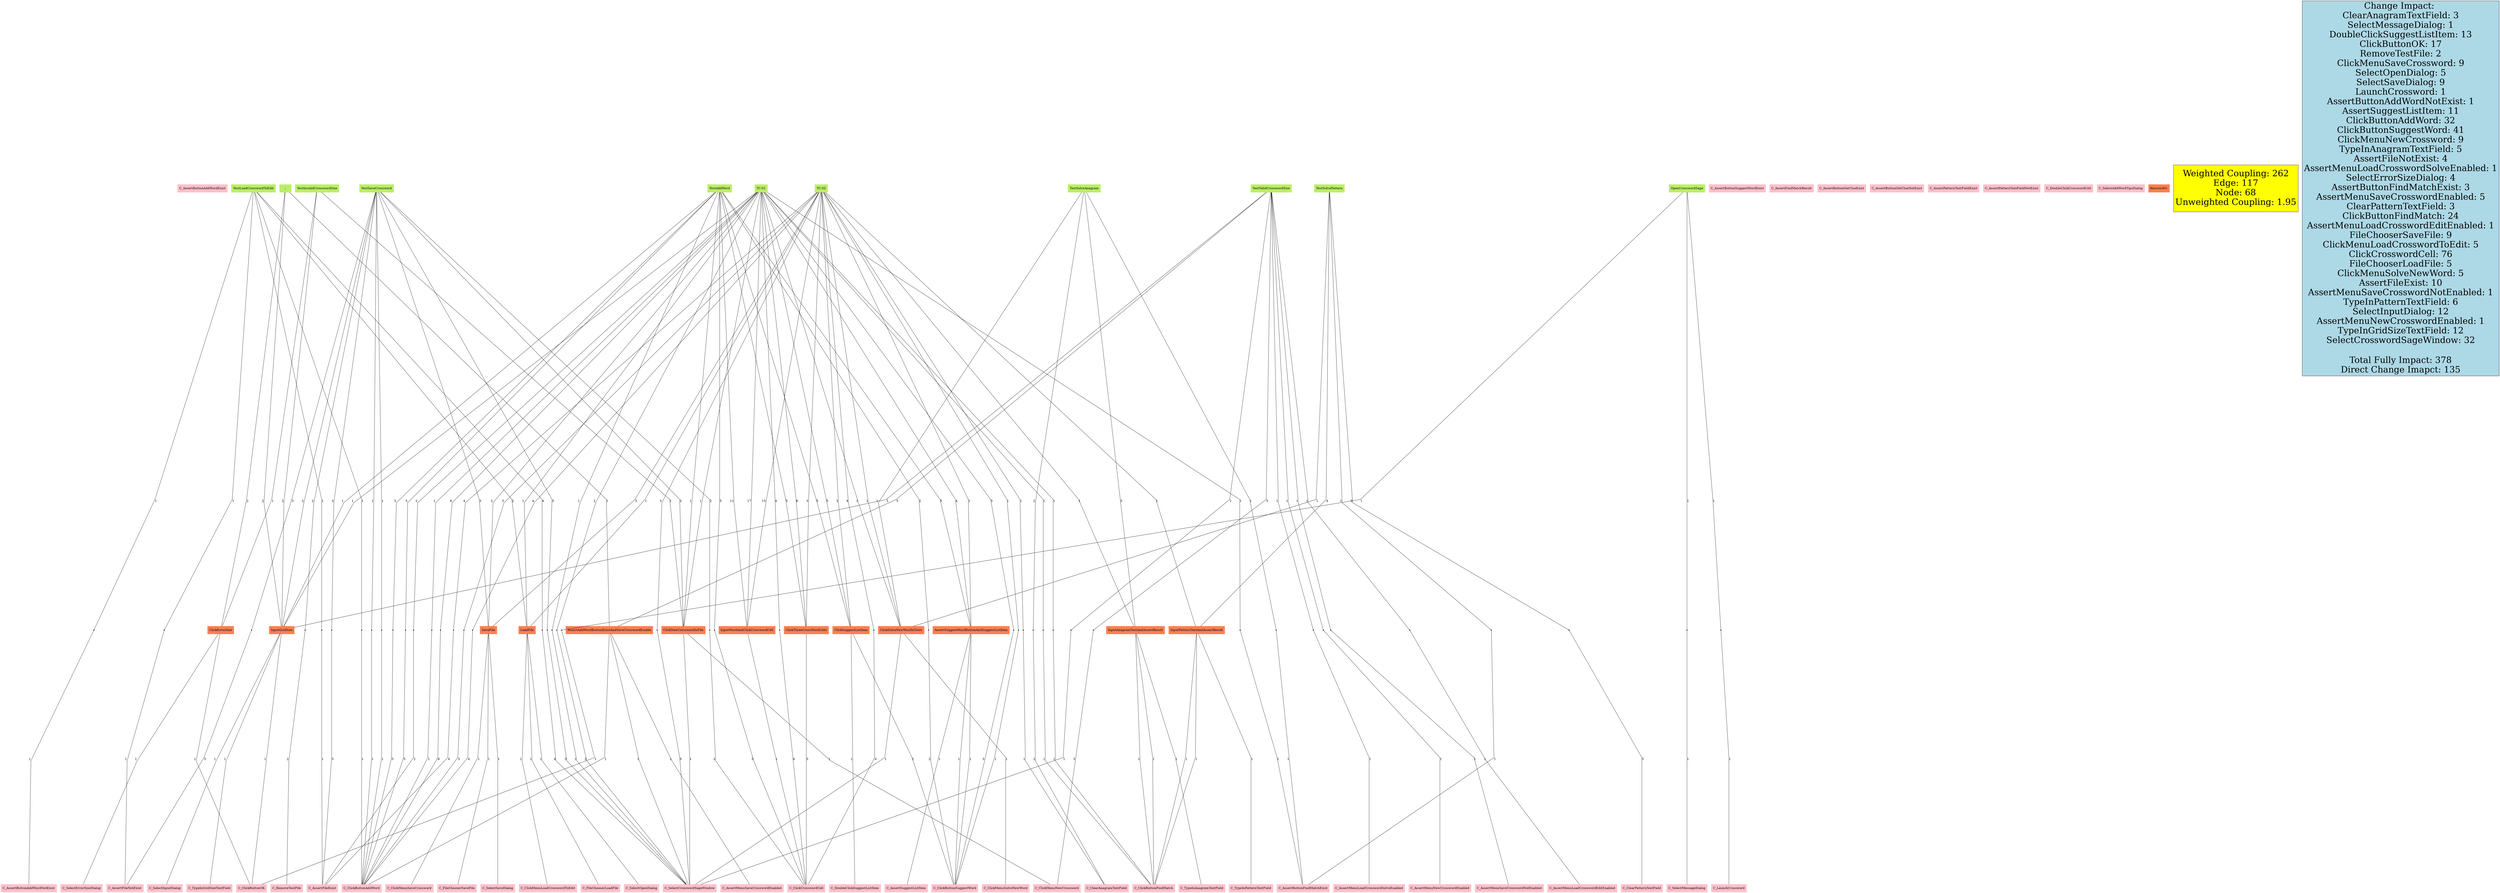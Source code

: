 // Component-only
graph {
	graph [splines=false]
		C_AssertButtonAddWordExist [color=pink shape=box style=filled]
		C_AssertButtonAddWordNotExist [color=pink shape=box style=filled]
		C_AssertButtonSuggestWordExist [color=pink shape=box style=filled]
		C_AssertButtonFindMatchExist [color=pink shape=box style=filled]
		C_AssertFileExist [color=pink shape=box style=filled]
		C_AssertFileNotExist [color=pink shape=box style=filled]
		C_AssertFindMatchResult [color=pink shape=box style=filled]
		C_AssertMenuLoadCrosswordEditEnabled [color=pink shape=box style=filled]
		C_AssertMenuLoadCrosswordSolveEnabled [color=pink shape=box style=filled]
		C_AssertMenuNewCrosswordEnabled [color=pink shape=box style=filled]
		C_AssertMenuSaveCrosswordNotEnabled [color=pink shape=box style=filled]
		C_AssertMenuSaveCrosswordEnabled [color=pink shape=box style=filled]
		C_AssertSuggestListItem [color=pink shape=box style=filled]
		C_ClearAnagramTextField [color=pink shape=box style=filled]
		C_ClearPatternTextField [color=pink shape=box style=filled]
		C_ClickButtonAddWord [color=pink shape=box style=filled]
		C_ClickButtonFindMatch [color=pink shape=box style=filled]
		C_ClickButtonOK [color=pink shape=box style=filled]
		C_ClickButtonSuggestWord [color=pink shape=box style=filled]
		C_ClickCrosswordCell [color=pink shape=box style=filled]
		C_ClickMenuLoadCrosswordToEdit [color=pink shape=box style=filled]
		C_ClickMenuNewCrossword [color=pink shape=box style=filled]
		C_ClickMenuSaveCrossword [color=pink shape=box style=filled]
		C_ClickMenuSolveNewWord [color=pink shape=box style=filled]
		C_DoubleClickSuggestListItem [color=pink shape=box style=filled]
		C_FileChooserLoadFile [color=pink shape=box style=filled]
		C_FileChooserSaveFile [color=pink shape=box style=filled]
		C_LaunchCrossword [color=pink shape=box style=filled]
		C_RemoveTestFile [color=pink shape=box style=filled]
		C_SelectCrosswordSageWindow [color=pink shape=box style=filled]
		C_SelectErrorSizeDialog [color=pink shape=box style=filled]
		C_SelectInputDialog [color=pink shape=box style=filled]
		C_SelectMessageDialog [color=pink shape=box style=filled]
		C_SelectOpenDialog [color=pink shape=box style=filled]
		C_SelectSaveDialog [color=pink shape=box style=filled]
		C_TypeInAnagramTextField [color=pink shape=box style=filled]
		C_TypeInGridSizeTextField [color=pink shape=box style=filled]
		C_TypeInPatternTextField [color=pink shape=box style=filled]
		C_AssertButtonGetClueExist [color=pink shape=box style=filled]
		C_AssertButtonGetClueNotExist [color=pink shape=box style=filled]
		C_AssertPatternTextFieldExist [color=pink shape=box style=filled]
		C_AssertPatternTextFieldNotExist [color=pink shape=box style=filled]
		C_DoubleClickCrosswordCell [color=pink shape=box style=filled]
		C_SelectAddWordTipsDialog [color=pink shape=box style=filled]
		InputPatternTextAndAssertResult [color=coral shape=box style=filled]
		Keyword01 [color=coral shape=box style=filled]
		InputGridSize [color=coral shape=box style=filled]
		ClickErrorSize [color=coral shape=box style=filled]
		SaveFile [color=coral shape=box style=filled]
		ClickSuggestListItem [color=coral shape=box style=filled]
		ClickThreeCrossWordCells [color=coral shape=box style=filled]
		InputWordAndClickCrosswordCell [color=coral shape=box style=filled]
		InputAnagramTextAndAssertResult [color=coral shape=box style=filled]
		LoadFile [color=coral shape=box style=filled]
		ClickNewCorsswordInFile [color=coral shape=box style=filled]
		AssertAddWordButtonExistAndSaveCrosswordEnable [color=coral shape=box style=filled]
		ClickSolveNewWordInTools [color=coral shape=box style=filled]
		AssertSuggestWordButtonAndSuggestListItem [color=coral shape=box style=filled]
		OpenCrosswordSage [color=darkolivegreen2 shape=box style=filled]
		TestValidCrosswordSize [color=darkolivegreen2 shape=box style=filled]
		TestInvalidCrosswordSize [color=darkolivegreen2 shape=box style=filled]
		";" [color=darkolivegreen2 shape=box style=filled]
		TestAddWord [color=darkolivegreen2 shape=box style=filled]
		TestSaveCrossword [color=darkolivegreen2 shape=box style=filled]
		TestLoadCrosswordToEdit [color=darkolivegreen2 shape=box style=filled]
		TestSolvePattern [color=darkolivegreen2 shape=box style=filled]
		TestSolveAnagram [color=darkolivegreen2 shape=box style=filled]
		"TC-01" [color=darkolivegreen2 shape=box style=filled]
		"TC-02" [color=darkolivegreen2 shape=box style=filled]
		1 [shape=point]
		2 [shape=point]
		3 [shape=point]
		4 [shape=point]
		5 [shape=point]
		6 [shape=point]
		6 [shape=point]
		6 [shape=point]
		7 [shape=point]
		7 [shape=point]
		8 [shape=point]
		9 [shape=point]
		9 [shape=point]
		9 [shape=point]
		9 [shape=point]
		9 [shape=point]
		9 [shape=point]
		10 [shape=point]
		11 [shape=point]
		11 [shape=point]
		11 [shape=point]
		11 [shape=point]
		12 [shape=point]
		12 [shape=point]
		13 [shape=point]
		13 [shape=point]
		13 [shape=point]
		14 [shape=point]
		15 [shape=point]
		15 [shape=point]
		15 [shape=point]
		15 [shape=point]
		16 [shape=point]
		17 [shape=point]
		17 [shape=point]
		17 [shape=point]
		17 [shape=point]
		18 [shape=point]
		18 [shape=point]
		18 [shape=point]
		18 [shape=point]
		19 [shape=point]
		19 [shape=point]
		19 [shape=point]
		19 [shape=point]
		19 [shape=point]
		20 [shape=point]
		20 [shape=point]
		20 [shape=point]
		20 [shape=point]
		20 [shape=point]
		21 [shape=point]
		21 [shape=point]
		22 [shape=point]
		22 [shape=point]
		22 [shape=point]
		22 [shape=point]
		22 [shape=point]
		23 [shape=point]
		23 [shape=point]
		23 [shape=point]
		23 [shape=point]
		23 [shape=point]
		24 [shape=point]
		25 [shape=point]
		26 [shape=point]
		27 [shape=point]
		28 [shape=point]
		29 [shape=point]
		29 [shape=point]
		29 [shape=point]
		29 [shape=point]
		30 [shape=point]
		31 [shape=point]
		31 [shape=point]
		31 [shape=point]
		32 [shape=point]
		32 [shape=point]
		32 [shape=point]
		33 [shape=point]
		34 [shape=point]
		34 [shape=point]
		35 [shape=point]
		35 [shape=point]
		36 [shape=point]
		36 [shape=point]
		36 [shape=point]
		37 [shape=point]
		38 [shape=point]
		38 [shape=point]
		39 [shape=point]
		40 [shape=point]
		40 [shape=point]
		40 [shape=point]
		41 [shape=point]
		42 [shape=point]
		43 [shape=point]
		44 [shape=point]
		45 [shape=point]
		45 [shape=point]
		45 [shape=point]
		46 [shape=point]
			TestValidCrosswordSize -- AssertAddWordButtonExistAndSaveCrosswordEnable [label=3 minlen=30.0]
			TestAddWord -- ClickSuggestListItem [label=5 minlen=30.0]
			"TC-01" -- 7 [label=2 minlen=30.0]
			"TC-01" -- 12 [label=2 minlen=30.0]
			TestInvalidCrosswordSize -- ClickNewCorsswordInFile [label=1 minlen=30.0]
			"TC-02" -- 19 [label=5 minlen=30.0]
			TestValidCrosswordSize -- 43 [label=1 minlen=30.0]
			LoadFile -- C_SelectOpenDialog [label=1 minlen=30.0]
			SaveFile -- C_SelectSaveDialog [label=1 minlen=30.0]
			"TC-02" -- ClickThreeCrossWordCells [label=3 minlen=30.0]
			";" -- AssertAddWordButtonExistAndSaveCrosswordEnable [label=1 minlen=30.0]
			AssertAddWordButtonExistAndSaveCrosswordEnable -- C_SelectCrosswordSageWindow [label=1 minlen=30.0]
			32 -- C_AssertFileNotExist [label=3 minlen=30.0]
			"TC-01" -- 6 [label=3 minlen=30.0]
			31 -- C_AssertFileExist [label=3 minlen=30.0]
			43 -- C_AssertMenuNewCrosswordEnabled [label=1 minlen=30.0]
			"TC-02" -- 13 [label=3 minlen=30.0]
			"TC-01" -- 11 [label=4 minlen=30.0]
			24 -- C_SelectCrosswordSageWindow [label=1 minlen=30.0]
			TestAddWord -- InputGridSize [label=1 minlen=30.0]
			"TC-02" -- InputAnagramTextAndAssertResult [label=1 minlen=30.0]
			ClickNewCorsswordInFile -- C_SelectCrosswordSageWindow [label=1 minlen=30.0]
			TestValidCrosswordSize -- InputGridSize [label=3 minlen=30.0]
			InputGridSize -- C_TypeInGridSizeTextField [label=1 minlen=30.0]
			TestInvalidCrosswordSize -- InputGridSize [label=2 minlen=30.0]
			TestAddWord -- 22 [label=5 minlen=30.0]
			13 -- C_ClickButtonAddWord [label=3 minlen=30.0]
			";" -- InputGridSize [label=2 minlen=30.0]
			TestSolveAnagram -- ClickSolveNewWordInTools [label=1 minlen=30.0]
			6 -- C_ClickButtonSuggestWord [label=3 minlen=30.0]
			AssertSuggestWordButtonAndSuggestListItem -- C_AssertSuggestListItem [label=1 minlen=30.0]
			ClickThreeCrossWordCells -- C_ClickCrosswordCell [label=3 minlen=30.0]
			16 -- C_ClearAnagramTextField [label=1 minlen=30.0]
			37 -- C_AssertButtonFindMatchExist [label=1 minlen=30.0]
			ClickNewCorsswordInFile -- C_ClickMenuNewCrossword [label=1 minlen=30.0]
			23 -- C_ClickCrosswordCell [label=5 minlen=30.0]
			TestSaveCrossword -- 36 [label=3 minlen=30.0]
			45 -- C_ClickMenuNewCrossword [label=3 minlen=30.0]
			"TC-01" -- ClickNewCorsswordInFile [label=1 minlen=30.0]
			OpenCrosswordSage -- 3 [label=1 minlen=30.0]
			InputGridSize -- C_ClickButtonOK [label=1 minlen=30.0]
			"TC-01" -- ClickSuggestListItem [label=5 minlen=30.0]
			TestLoadCrosswordToEdit -- 25 [label=1 minlen=30.0]
			ClickErrorSize -- C_SelectErrorSizeDialog [label=1 minlen=30.0]
			42 -- C_AssertMenuLoadCrosswordSolveEnabled [label=1 minlen=30.0]
			"TC-02" -- 15 [label=4 minlen=30.0]
			26 -- C_AssertButtonAddWordNotExist [label=1 minlen=30.0]
			TestSaveCrossword -- ClickNewCorsswordInFile [label=2 minlen=30.0]
			TestSolveAnagram -- 37 [label=1 minlen=30.0]
			5 -- C_AssertButtonFindMatchExist [label=1 minlen=30.0]
			TestSaveCrossword -- 31 [label=3 minlen=30.0]
			"TC-01" -- ClickSolveNewWordInTools [label=1 minlen=30.0]
			InputPatternTextAndAssertResult -- C_ClickButtonFindMatch [label=1 minlen=30.0]
			19 -- C_SelectCrosswordSageWindow [label=5 minlen=30.0]
			TestSolvePattern -- InputPatternTextAndAssertResult [label=4 minlen=30.0]
			ClickSolveNewWordInTools -- C_ClickMenuSolveNewWord [label=1 minlen=30.0]
			TestValidCrosswordSize -- 42 [label=1 minlen=30.0]
			InputWordAndClickCrosswordCell -- C_ClickCrosswordCell [label=1 minlen=30.0]
			33 -- C_ClickButtonAddWord [label=1 minlen=30.0]
			InputAnagramTextAndAssertResult -- C_TypeInAnagramTextField [label=1 minlen=30.0]
			TestSolvePattern -- 40 [label=3 minlen=30.0]
			OpenCrosswordSage -- 1 [label=1 minlen=30.0]
			18 -- C_ClickCrosswordCell [label=4 minlen=30.0]
			"TC-01" -- InputGridSize [label=1 minlen=30.0]
			"TC-02" -- LoadFile [label=1 minlen=30.0]
			35 -- C_RemoveTestFile [label=2 minlen=30.0]
			8 -- C_ClickButtonFindMatch [label=1 minlen=30.0]
			AssertAddWordButtonExistAndSaveCrosswordEnable -- C_ClickButtonAddWord [label=1 minlen=30.0]
			InputGridSize -- C_SelectInputDialog [label=1 minlen=30.0]
			"TC-01" -- 10 [label=1 minlen=30.0]
			TestAddWord -- 21 [label=2 minlen=30.0]
			TestAddWord -- ClickNewCorsswordInFile [label=1 minlen=30.0]
			TestSolveAnagram -- InputAnagramTextAndAssertResult [label=3 minlen=30.0]
			29 -- C_SelectCrosswordSageWindow [label=4 minlen=30.0]
			10 -- C_ClickButtonFindMatch [label=1 minlen=30.0]
			21 -- C_ClickButtonSuggestWord [label=2 minlen=30.0]
			InputPatternTextAndAssertResult -- C_TypeInPatternTextField [label=1 minlen=30.0]
			25 -- C_ClickButtonAddWord [label=1 minlen=30.0]
			"TC-01" -- LoadFile [label=1 minlen=30.0]
			TestAddWord -- 23 [label=5 minlen=30.0]
			11 -- C_ClickCrosswordCell [label=4 minlen=30.0]
			TestLoadCrosswordToEdit -- 28 [label=1 minlen=30.0]
			9 -- C_ClickButtonAddWord [label=6 minlen=30.0]
			TestValidCrosswordSize -- 46 [label=1 minlen=30.0]
			ClickErrorSize -- C_ClickButtonOK [label=1 minlen=30.0]
			AssertSuggestWordButtonAndSuggestListItem -- C_ClickButtonSuggestWord [label=1 minlen=30.0]
			TestSaveCrossword -- 35 [label=2 minlen=30.0]
			TestSolveAnagram -- 38 [label=2 minlen=30.0]
			LoadFile -- C_FileChooserLoadFile [label=1 minlen=30.0]
			TestLoadCrosswordToEdit -- 26 [label=1 minlen=30.0]
			3 -- C_SelectMessageDialog [label=1 minlen=30.0]
			TestLoadCrosswordToEdit -- LoadFile [label=2 minlen=30.0]
			39 -- C_AssertButtonFindMatchExist [label=1 minlen=30.0]
			ClickSuggestListItem -- C_DoubleClickSuggestListItem [label=1 minlen=30.0]
			2 -- C_LaunchCrossword [label=1 minlen=30.0]
			TestValidCrosswordSize -- 44 [label=1 minlen=30.0]
			14 -- C_ClickButtonSuggestWord [label=1 minlen=30.0]
			17 -- C_ClickButtonAddWord [label=4 minlen=30.0]
			"TC-02" -- 16 [label=1 minlen=30.0]
			TestValidCrosswordSize -- 41 [label=1 minlen=30.0]
			"TC-01" -- 9 [label=6 minlen=30.0]
			"TC-02" -- ClickSuggestListItem [label=2 minlen=30.0]
			TestSaveCrossword -- 30 [label=1 minlen=30.0]
			30 -- C_ClickButtonAddWord [label=1 minlen=30.0]
			34 -- C_ClickCrosswordCell [label=2 minlen=30.0]
			TestSolvePattern -- 39 [label=1 minlen=30.0]
			"TC-01" -- 8 [label=1 minlen=30.0]
			LoadFile -- C_ClickMenuLoadCrosswordToEdit [label=1 minlen=30.0]
			OpenCrosswordSage -- 2 [label=1 minlen=30.0]
			38 -- C_ClearAnagramTextField [label=2 minlen=30.0]
			TestSaveCrossword -- 33 [label=1 minlen=30.0]
			12 -- C_SelectCrosswordSageWindow [label=2 minlen=30.0]
			AssertAddWordButtonExistAndSaveCrosswordEnable -- C_AssertMenuSaveCrosswordEnabled [label=1 minlen=30.0]
			"TC-01" -- InputWordAndClickCrosswordCell [label=17 minlen=30.0]
			TestSaveCrossword -- InputGridSize [label=2 minlen=30.0]
			AssertSuggestWordButtonAndSuggestListItem -- C_ClickButtonSuggestWord [label=1 minlen=30.0]
			"TC-02" -- InputWordAndClickCrosswordCell [label=15 minlen=30.0]
			"TC-02" -- 18 [label=4 minlen=30.0]
			TestAddWord -- ClickThreeCrossWordCells [label=5 minlen=30.0]
			"TC-02" -- InputPatternTextAndAssertResult [label=1 minlen=30.0]
			TestSolvePattern -- ClickSolveNewWordInTools [label=1 minlen=30.0]
			36 -- C_SelectCrosswordSageWindow [label=3 minlen=30.0]
			InputAnagramTextAndAssertResult -- C_ClickButtonFindMatch [label=1 minlen=30.0]
			TestAddWord -- 20 [label=5 minlen=30.0]
			15 -- C_AssertFileExist [label=4 minlen=30.0]
			ClickSuggestListItem -- C_ClickButtonSuggestWord [label=1 minlen=30.0]
			"TC-01" -- SaveFile [label=2 minlen=30.0]
			InputAnagramTextAndAssertResult -- C_ClickButtonFindMatch [label=1 minlen=30.0]
			TestValidCrosswordSize -- 45 [label=3 minlen=30.0]
			"TC-02" -- SaveFile [label=3 minlen=30.0]
			";" -- ClickErrorSize [label=2 minlen=30.0]
			20 -- C_ClickButtonAddWord [label=5 minlen=30.0]
			TestSaveCrossword -- 34 [label=2 minlen=30.0]
			SaveFile -- C_FileChooserSaveFile [label=1 minlen=30.0]
			TestAddWord -- AssertSuggestWordButtonAndSuggestListItem [label=5 minlen=30.0]
			4 -- C_ClickButtonAddWord [label=1 minlen=30.0]
			"TC-01" -- AssertSuggestWordButtonAndSuggestListItem [label=4 minlen=30.0]
			44 -- C_AssertMenuSaveCrosswordNotEnabled [label=1 minlen=30.0]
			40 -- C_ClearPatternTextField [label=3 minlen=30.0]
			41 -- C_AssertMenuLoadCrosswordEditEnabled [label=1 minlen=30.0]
			28 -- C_AssertFileNotExist [label=1 minlen=30.0]
			"TC-02" -- 17 [label=4 minlen=30.0]
			7 -- C_AssertFileExist [label=2 minlen=30.0]
			TestInvalidCrosswordSize -- ClickErrorSize [label=1 minlen=30.0]
			1 -- C_ClickButtonOK [label=1 minlen=30.0]
			"TC-02" -- ClickSolveNewWordInTools [label=1 minlen=30.0]
			TestLoadCrosswordToEdit -- 29 [label=4 minlen=30.0]
			ClickSolveNewWordInTools -- C_SelectCrosswordSageWindow [label=1 minlen=30.0]
			TestAddWord -- InputWordAndClickCrosswordCell [label=11 minlen=30.0]
			InputPatternTextAndAssertResult -- C_ClickButtonFindMatch [label=1 minlen=30.0]
			TestSaveCrossword -- SaveFile [label=3 minlen=30.0]
			"TC-01" -- 5 [label=1 minlen=30.0]
			TestLoadCrosswordToEdit -- 27 [label=1 minlen=30.0]
			46 -- C_SelectCrosswordSageWindow [label=1 minlen=30.0]
			"TC-01" -- ClickThreeCrossWordCells [label=6 minlen=30.0]
			22 -- C_ClickButtonAddWord [label=5 minlen=30.0]
			"TC-02" -- 14 [label=1 minlen=30.0]
			"TC-02" -- AssertSuggestWordButtonAndSuggestListItem [label=1 minlen=30.0]
			"TC-01" -- 4 [label=1 minlen=30.0]
			27 -- C_AssertFileExist [label=1 minlen=30.0]
			TestSaveCrossword -- 32 [label=3 minlen=30.0]
			SaveFile -- C_ClickMenuSaveCrossword [label=1 minlen=30.0]
			TestAddWord -- 24 [label=1 minlen=30.0]
		"Weighted Coupling: 262
Edge: 117
Node: 68
Unweighted Coupling: 1.95" [fillcolor=yellow fontsize=40 height=3 shape=rect style=filled width=2]
		"Change Impact: 
ClearAnagramTextField: 3
SelectMessageDialog: 1
DoubleClickSuggestListItem: 13
ClickButtonOK: 17
RemoveTestFile: 2
ClickMenuSaveCrossword: 9
SelectOpenDialog: 5
SelectSaveDialog: 9
LaunchCrossword: 1
AssertButtonAddWordNotExist: 1
AssertSuggestListItem: 11
ClickButtonAddWord: 32
ClickButtonSuggestWord: 41
ClickMenuNewCrossword: 9
TypeInAnagramTextField: 5
AssertFileNotExist: 4
AssertMenuLoadCrosswordSolveEnabled: 1
SelectErrorSizeDialog: 4
AssertButtonFindMatchExist: 3
AssertMenuSaveCrosswordEnabled: 5
ClearPatternTextField: 3
ClickButtonFindMatch: 24
AssertMenuLoadCrosswordEditEnabled: 1
FileChooserSaveFile: 9
ClickMenuLoadCrosswordToEdit: 5
ClickCrosswordCell: 76
FileChooserLoadFile: 5
ClickMenuSolveNewWord: 5
AssertFileExist: 10
AssertMenuSaveCrosswordNotEnabled: 1
TypeInPatternTextField: 6
SelectInputDialog: 12
AssertMenuNewCrosswordEnabled: 1
TypeInGridSizeTextField: 12
SelectCrosswordSageWindow: 32

Total Fully Impact: 378
Direct Change Imapct: 135" [fillcolor=lightblue fontsize=40 height=3 shape=rect style=filled width=2]
}